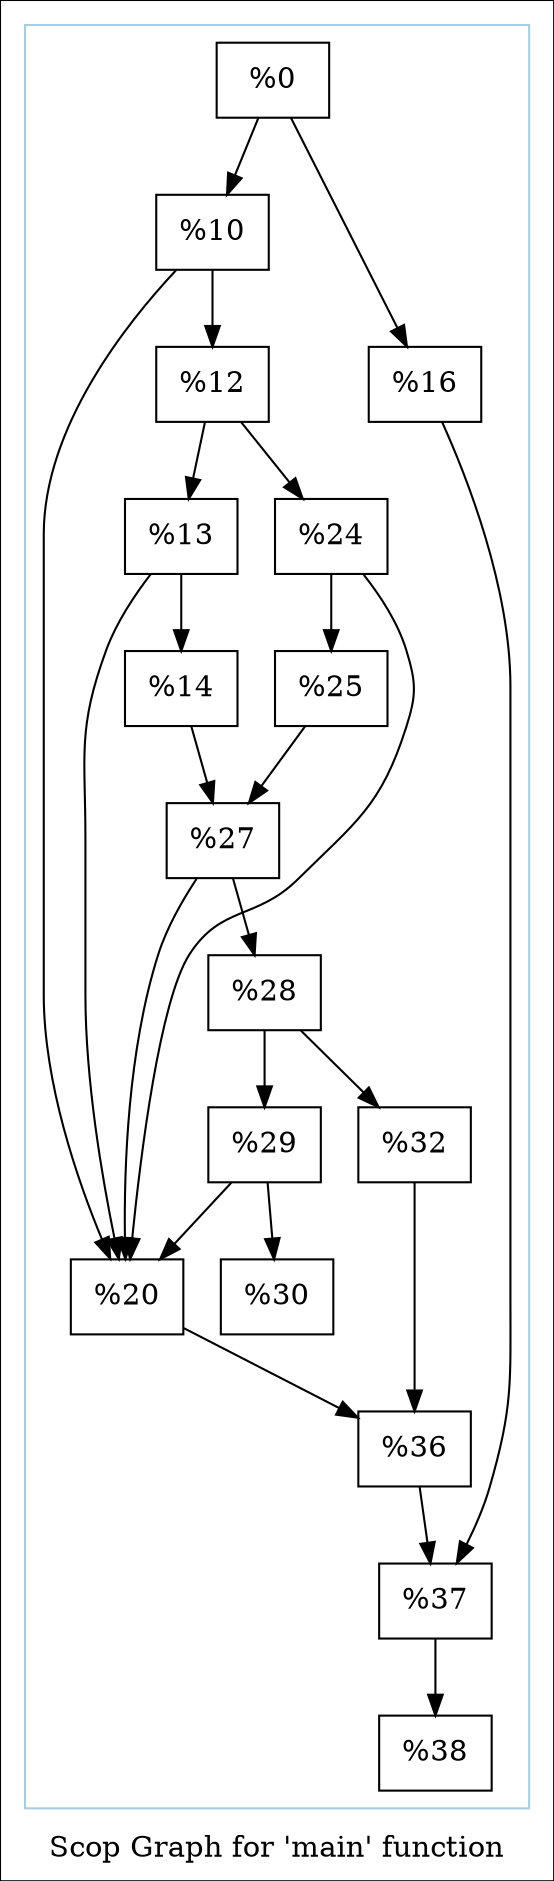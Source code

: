 digraph "Scop Graph for 'main' function" {
	label="Scop Graph for 'main' function";

	Node0x935a70 [shape=record,label="{%0}"];
	Node0x935a70 -> Node0x994410;
	Node0x935a70 -> Node0x994470;
	Node0x994410 [shape=record,label="{%10}"];
	Node0x994410 -> Node0x9944d0;
	Node0x994410 -> Node0x994530;
	Node0x9944d0 [shape=record,label="{%12}"];
	Node0x9944d0 -> Node0x994590;
	Node0x9944d0 -> Node0x9945f0;
	Node0x994590 [shape=record,label="{%13}"];
	Node0x994590 -> Node0x994650;
	Node0x994590 -> Node0x994530;
	Node0x994650 [shape=record,label="{%14}"];
	Node0x994650 -> Node0x9946b0;
	Node0x9946b0 [shape=record,label="{%27}"];
	Node0x9946b0 -> Node0x994710;
	Node0x9946b0 -> Node0x994530;
	Node0x994710 [shape=record,label="{%28}"];
	Node0x994710 -> Node0x994770;
	Node0x994710 -> Node0x9947d0;
	Node0x994770 [shape=record,label="{%29}"];
	Node0x994770 -> Node0x994830;
	Node0x994770 -> Node0x994530;
	Node0x994830 [shape=record,label="{%30}"];
	Node0x994530 [shape=record,label="{%20}"];
	Node0x994530 -> Node0x994b20;
	Node0x994b20 [shape=record,label="{%36}"];
	Node0x994b20 -> Node0x994b80;
	Node0x994b80 [shape=record,label="{%37}"];
	Node0x994b80 -> Node0x994be0;
	Node0x994be0 [shape=record,label="{%38}"];
	Node0x9947d0 [shape=record,label="{%32}"];
	Node0x9947d0 -> Node0x994b20;
	Node0x9945f0 [shape=record,label="{%24}"];
	Node0x9945f0 -> Node0x994c40;
	Node0x9945f0 -> Node0x994530;
	Node0x994c40 [shape=record,label="{%25}"];
	Node0x994c40 -> Node0x9946b0;
	Node0x994470 [shape=record,label="{%16}"];
	Node0x994470 -> Node0x994b80;
	colorscheme = "paired12"
        subgraph cluster_0x92c210 {
          label = "";
          style = solid;
          color = 1
          Node0x935a70;
          Node0x994410;
          Node0x9944d0;
          Node0x994590;
          Node0x994650;
          Node0x9946b0;
          Node0x994710;
          Node0x994770;
          Node0x994830;
          Node0x994530;
          Node0x994b20;
          Node0x994b80;
          Node0x994be0;
          Node0x9947d0;
          Node0x9945f0;
          Node0x994c40;
          Node0x994470;
        }
}
